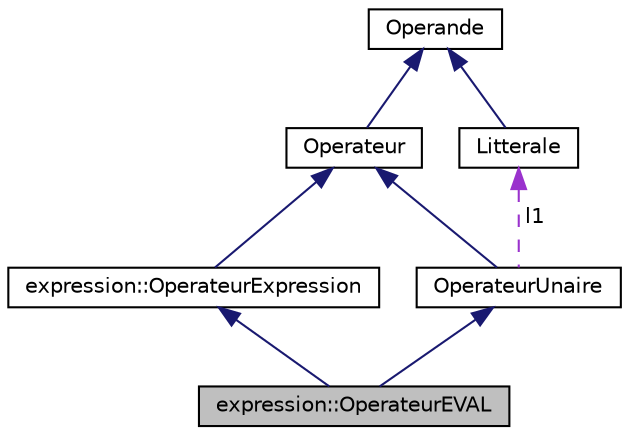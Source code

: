 digraph "expression::OperateurEVAL"
{
  edge [fontname="Helvetica",fontsize="10",labelfontname="Helvetica",labelfontsize="10"];
  node [fontname="Helvetica",fontsize="10",shape=record];
  Node1 [label="expression::OperateurEVAL",height=0.2,width=0.4,color="black", fillcolor="grey75", style="filled", fontcolor="black"];
  Node2 -> Node1 [dir="back",color="midnightblue",fontsize="10",style="solid",fontname="Helvetica"];
  Node2 [label="OperateurUnaire",height=0.2,width=0.4,color="black", fillcolor="white", style="filled",URL="$class_operateur_unaire.html"];
  Node3 -> Node2 [dir="back",color="midnightblue",fontsize="10",style="solid",fontname="Helvetica"];
  Node3 [label="Operateur",height=0.2,width=0.4,color="black", fillcolor="white", style="filled",URL="$class_operateur.html",tooltip="classe la plus abstraite des opérateurs "];
  Node4 -> Node3 [dir="back",color="midnightblue",fontsize="10",style="solid",fontname="Helvetica"];
  Node4 [label="Operande",height=0.2,width=0.4,color="black", fillcolor="white", style="filled",URL="$class_operande.html"];
  Node5 -> Node2 [dir="back",color="darkorchid3",fontsize="10",style="dashed",label=" l1" ,fontname="Helvetica"];
  Node5 [label="Litterale",height=0.2,width=0.4,color="black", fillcolor="white", style="filled",URL="$class_litterale.html"];
  Node4 -> Node5 [dir="back",color="midnightblue",fontsize="10",style="solid",fontname="Helvetica"];
  Node6 -> Node1 [dir="back",color="midnightblue",fontsize="10",style="solid",fontname="Helvetica"];
  Node6 [label="expression::OperateurExpression",height=0.2,width=0.4,color="black", fillcolor="white", style="filled",URL="$classexpression_1_1_operateur_expression.html"];
  Node3 -> Node6 [dir="back",color="midnightblue",fontsize="10",style="solid",fontname="Helvetica"];
}
